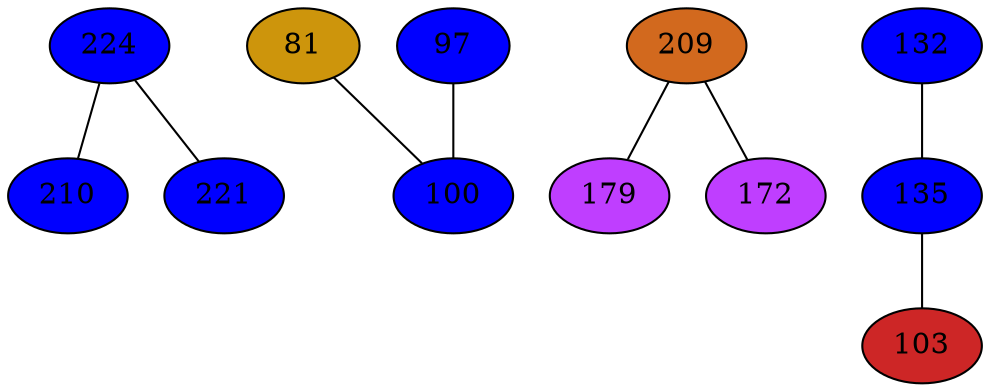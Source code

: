 strict graph {
224[label="224" style=filled fillcolor="blue1"];
224 -- 210
224 -- 221
81[label="81" style=filled fillcolor="darkgoldenrod3"];
81 -- 100
97[label="97" style=filled fillcolor="blue1"];
97 -- 100
209[label="209" style=filled fillcolor="chocolate"];
209 -- 179
209 -- 172
210[label="210" style=filled fillcolor="blue1"];
210 -- 224
179[label="179" style=filled fillcolor="darkorchid1"];
179 -- 209
100[label="100" style=filled fillcolor="blue1"];
100 -- 81
100 -- 97
132[label="132" style=filled fillcolor="blue1"];
132 -- 135
135[label="135" style=filled fillcolor="blue1"];
135 -- 132
135 -- 103
103[label="103" style=filled fillcolor="firebrick3"];
103 -- 135
172[label="172" style=filled fillcolor="darkorchid1"];
172 -- 209
221[label="221" style=filled fillcolor="blue1"];
221 -- 224
}